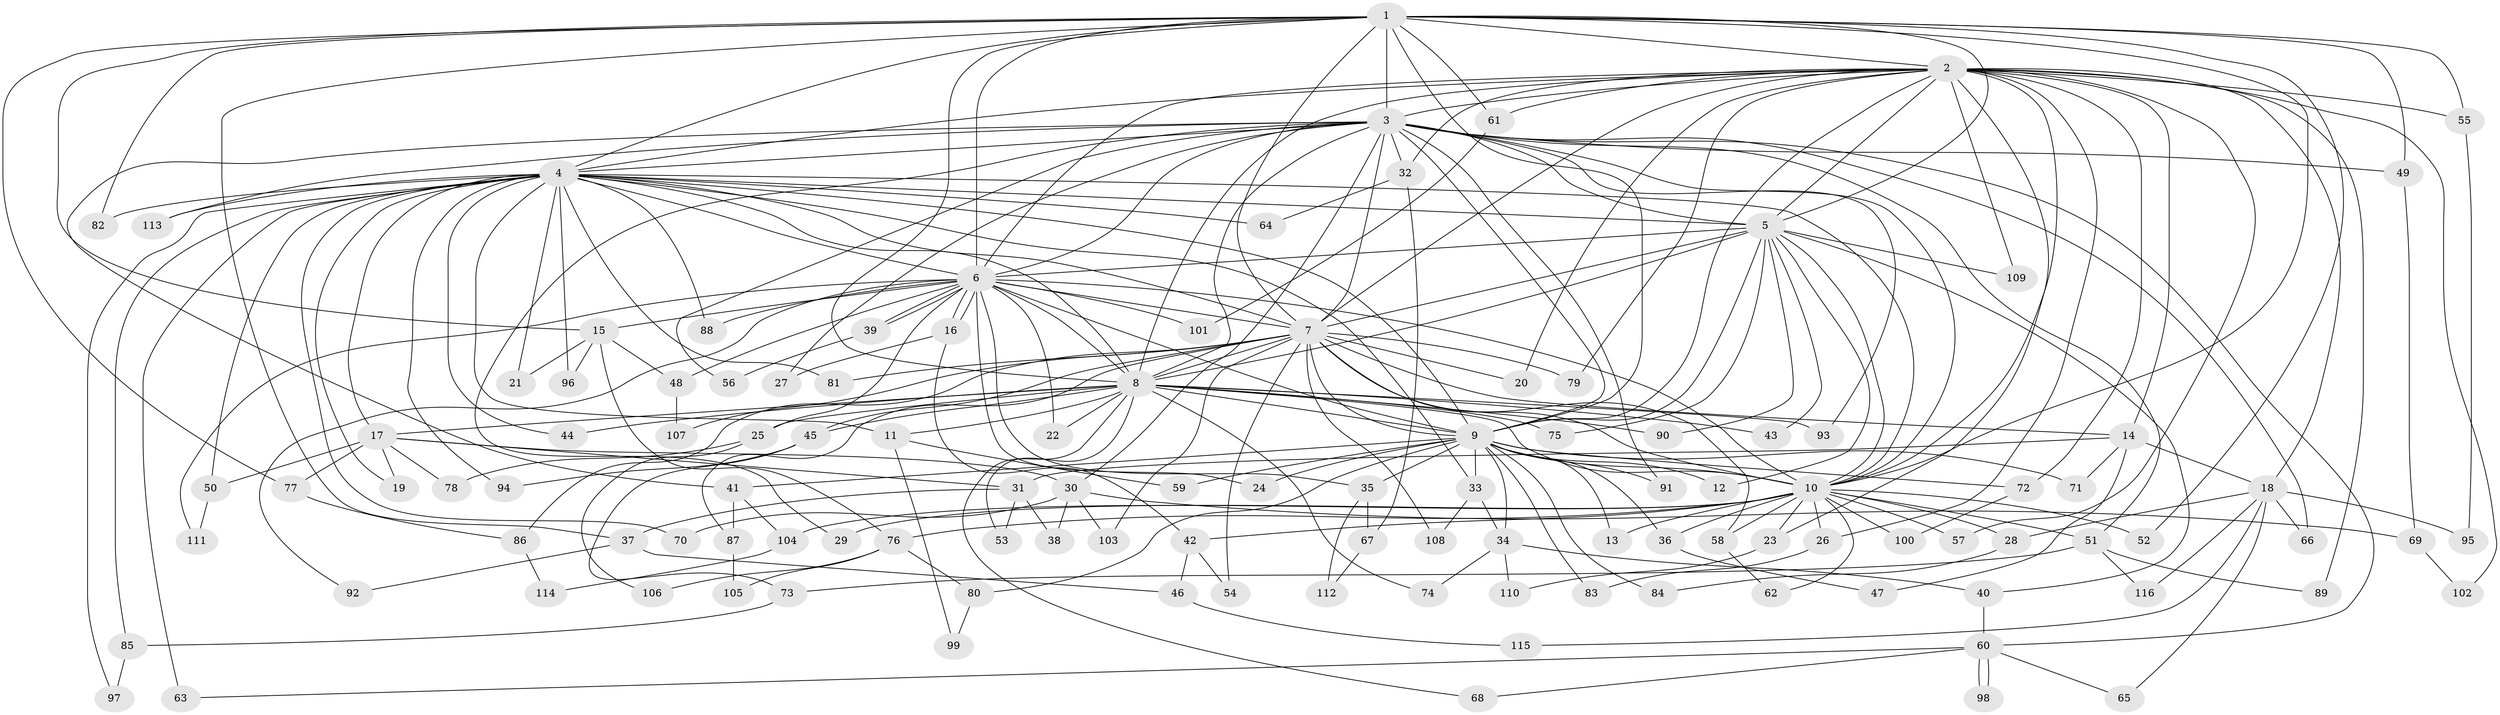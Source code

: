 // Generated by graph-tools (version 1.1) at 2025/35/03/09/25 02:35:01]
// undirected, 116 vertices, 257 edges
graph export_dot {
graph [start="1"]
  node [color=gray90,style=filled];
  1;
  2;
  3;
  4;
  5;
  6;
  7;
  8;
  9;
  10;
  11;
  12;
  13;
  14;
  15;
  16;
  17;
  18;
  19;
  20;
  21;
  22;
  23;
  24;
  25;
  26;
  27;
  28;
  29;
  30;
  31;
  32;
  33;
  34;
  35;
  36;
  37;
  38;
  39;
  40;
  41;
  42;
  43;
  44;
  45;
  46;
  47;
  48;
  49;
  50;
  51;
  52;
  53;
  54;
  55;
  56;
  57;
  58;
  59;
  60;
  61;
  62;
  63;
  64;
  65;
  66;
  67;
  68;
  69;
  70;
  71;
  72;
  73;
  74;
  75;
  76;
  77;
  78;
  79;
  80;
  81;
  82;
  83;
  84;
  85;
  86;
  87;
  88;
  89;
  90;
  91;
  92;
  93;
  94;
  95;
  96;
  97;
  98;
  99;
  100;
  101;
  102;
  103;
  104;
  105;
  106;
  107;
  108;
  109;
  110;
  111;
  112;
  113;
  114;
  115;
  116;
  1 -- 2;
  1 -- 3;
  1 -- 4;
  1 -- 5;
  1 -- 6;
  1 -- 7;
  1 -- 8;
  1 -- 9;
  1 -- 10;
  1 -- 15;
  1 -- 37;
  1 -- 49;
  1 -- 52;
  1 -- 55;
  1 -- 61;
  1 -- 77;
  1 -- 82;
  2 -- 3;
  2 -- 4;
  2 -- 5;
  2 -- 6;
  2 -- 7;
  2 -- 8;
  2 -- 9;
  2 -- 10;
  2 -- 14;
  2 -- 18;
  2 -- 20;
  2 -- 23;
  2 -- 26;
  2 -- 32;
  2 -- 55;
  2 -- 57;
  2 -- 61;
  2 -- 72;
  2 -- 79;
  2 -- 89;
  2 -- 102;
  2 -- 109;
  3 -- 4;
  3 -- 5;
  3 -- 6;
  3 -- 7;
  3 -- 8;
  3 -- 9;
  3 -- 10;
  3 -- 27;
  3 -- 29;
  3 -- 30;
  3 -- 32;
  3 -- 41;
  3 -- 49;
  3 -- 51;
  3 -- 56;
  3 -- 60;
  3 -- 66;
  3 -- 91;
  3 -- 93;
  3 -- 113;
  4 -- 5;
  4 -- 6;
  4 -- 7;
  4 -- 8;
  4 -- 9;
  4 -- 10;
  4 -- 11;
  4 -- 17;
  4 -- 19;
  4 -- 21;
  4 -- 33;
  4 -- 44;
  4 -- 50;
  4 -- 63;
  4 -- 64;
  4 -- 70;
  4 -- 81;
  4 -- 82;
  4 -- 85;
  4 -- 88;
  4 -- 94;
  4 -- 96;
  4 -- 97;
  4 -- 113;
  5 -- 6;
  5 -- 7;
  5 -- 8;
  5 -- 9;
  5 -- 10;
  5 -- 12;
  5 -- 40;
  5 -- 43;
  5 -- 75;
  5 -- 90;
  5 -- 109;
  6 -- 7;
  6 -- 8;
  6 -- 9;
  6 -- 10;
  6 -- 15;
  6 -- 16;
  6 -- 16;
  6 -- 22;
  6 -- 24;
  6 -- 25;
  6 -- 35;
  6 -- 39;
  6 -- 39;
  6 -- 48;
  6 -- 88;
  6 -- 92;
  6 -- 101;
  6 -- 111;
  7 -- 8;
  7 -- 9;
  7 -- 10;
  7 -- 14;
  7 -- 20;
  7 -- 45;
  7 -- 54;
  7 -- 58;
  7 -- 79;
  7 -- 81;
  7 -- 86;
  7 -- 87;
  7 -- 103;
  7 -- 107;
  7 -- 108;
  8 -- 9;
  8 -- 10;
  8 -- 11;
  8 -- 17;
  8 -- 22;
  8 -- 25;
  8 -- 43;
  8 -- 44;
  8 -- 45;
  8 -- 53;
  8 -- 68;
  8 -- 74;
  8 -- 75;
  8 -- 90;
  8 -- 93;
  9 -- 10;
  9 -- 12;
  9 -- 13;
  9 -- 24;
  9 -- 33;
  9 -- 34;
  9 -- 35;
  9 -- 36;
  9 -- 41;
  9 -- 59;
  9 -- 71;
  9 -- 72;
  9 -- 80;
  9 -- 83;
  9 -- 84;
  9 -- 91;
  10 -- 13;
  10 -- 23;
  10 -- 26;
  10 -- 28;
  10 -- 29;
  10 -- 36;
  10 -- 42;
  10 -- 51;
  10 -- 52;
  10 -- 57;
  10 -- 58;
  10 -- 62;
  10 -- 76;
  10 -- 100;
  10 -- 104;
  11 -- 59;
  11 -- 99;
  14 -- 18;
  14 -- 31;
  14 -- 47;
  14 -- 71;
  15 -- 21;
  15 -- 48;
  15 -- 76;
  15 -- 96;
  16 -- 27;
  16 -- 42;
  17 -- 19;
  17 -- 30;
  17 -- 31;
  17 -- 50;
  17 -- 77;
  17 -- 78;
  18 -- 28;
  18 -- 65;
  18 -- 66;
  18 -- 95;
  18 -- 115;
  18 -- 116;
  23 -- 110;
  25 -- 78;
  25 -- 106;
  26 -- 83;
  28 -- 84;
  30 -- 38;
  30 -- 69;
  30 -- 70;
  30 -- 103;
  31 -- 37;
  31 -- 38;
  31 -- 53;
  32 -- 64;
  32 -- 67;
  33 -- 34;
  33 -- 108;
  34 -- 40;
  34 -- 74;
  34 -- 110;
  35 -- 67;
  35 -- 112;
  36 -- 47;
  37 -- 46;
  37 -- 92;
  39 -- 56;
  40 -- 60;
  41 -- 87;
  41 -- 104;
  42 -- 46;
  42 -- 54;
  45 -- 73;
  45 -- 94;
  46 -- 115;
  48 -- 107;
  49 -- 69;
  50 -- 111;
  51 -- 73;
  51 -- 89;
  51 -- 116;
  55 -- 95;
  58 -- 62;
  60 -- 63;
  60 -- 65;
  60 -- 68;
  60 -- 98;
  60 -- 98;
  61 -- 101;
  67 -- 112;
  69 -- 102;
  72 -- 100;
  73 -- 85;
  76 -- 80;
  76 -- 105;
  76 -- 106;
  77 -- 86;
  80 -- 99;
  85 -- 97;
  86 -- 114;
  87 -- 105;
  104 -- 114;
}
